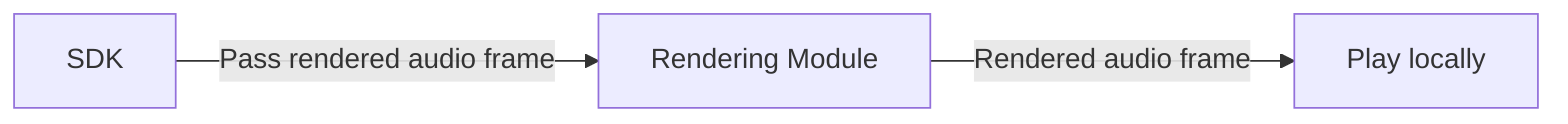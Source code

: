 flowchart LR
    SDK["SDK"] --> |"Pass rendered audio frame"| Rendering_Module["Rendering Module"]
    Rendering_Module["Rendering Module"] --> |"Rendered audio frame"| Play_locally["Play locally"]